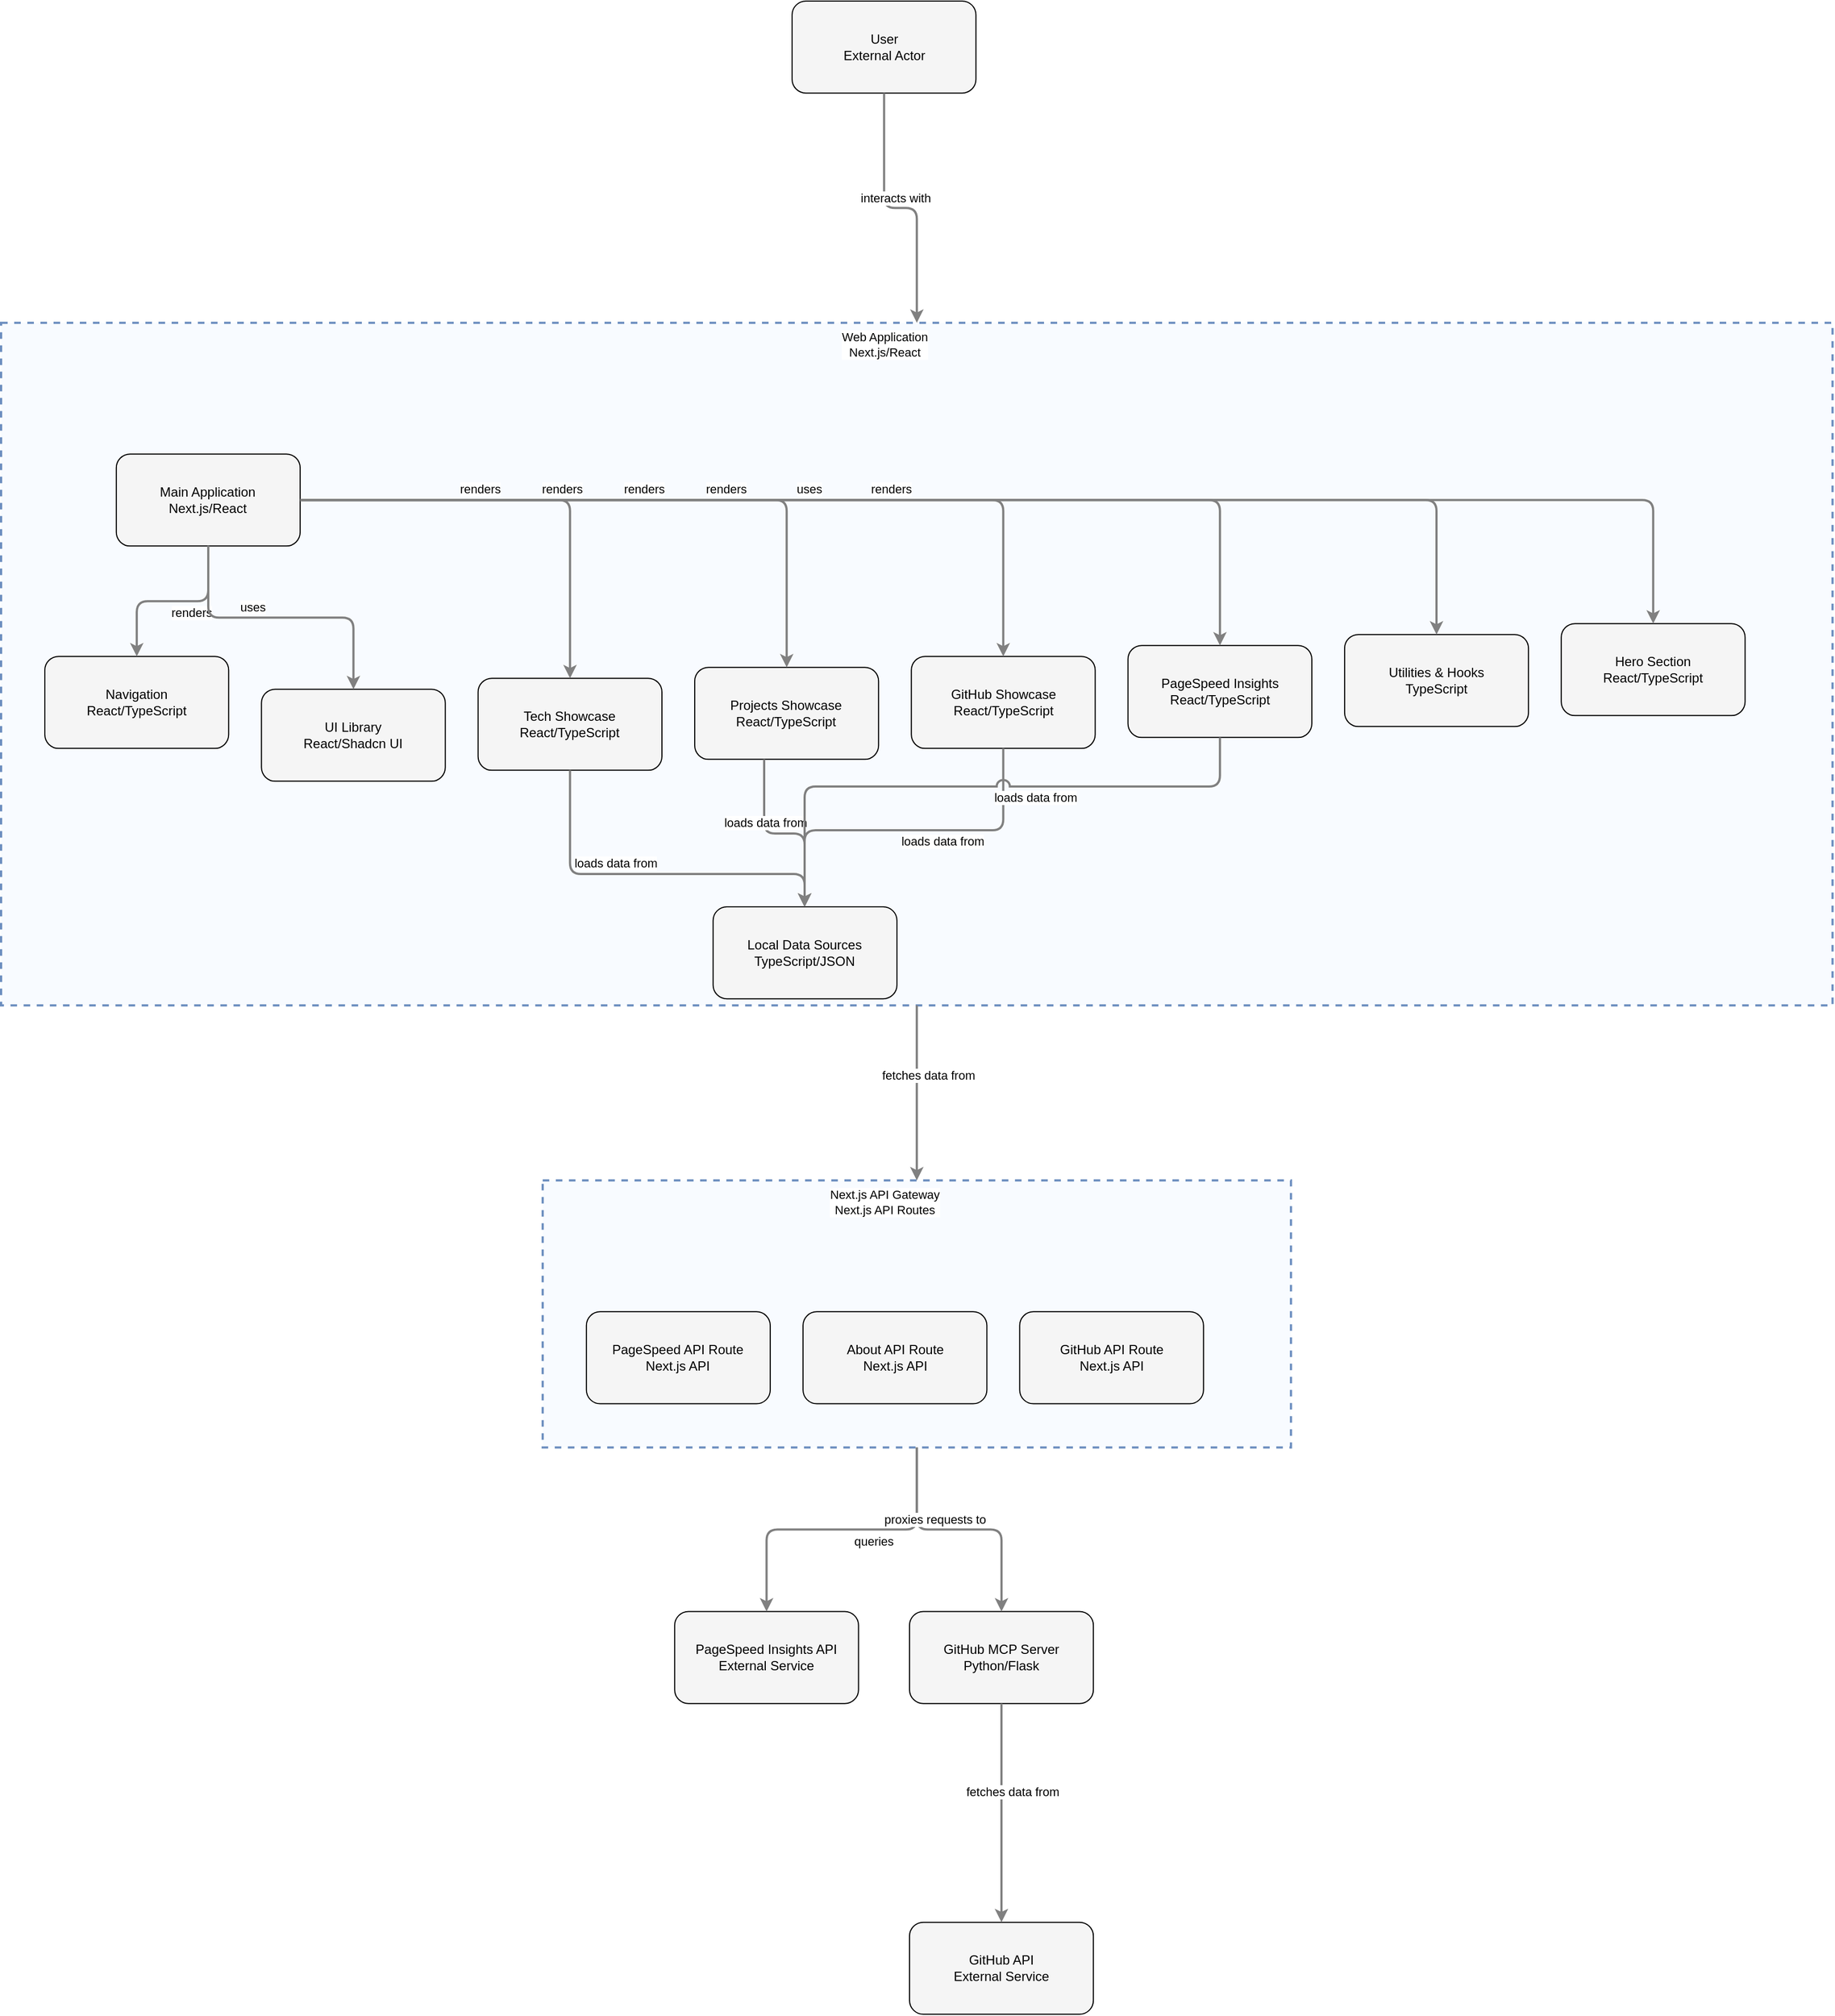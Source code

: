 <mxfile>
    <diagram id="codeviz-diagram" name="System Diagram">
        <mxGraphModel dx="1491" dy="867" grid="1" gridSize="10" guides="1" tooltips="1" connect="1" arrows="1" fold="1" page="1" pageScale="1" pageWidth="1169" pageHeight="827" math="0" shadow="0">
            <root>
                <mxCell id="0"/>
                <mxCell id="1" parent="0"/>
                <mxCell id="1052" value="" style="html=1;whiteSpace=wrap;container=1;fillColor=#dae8fc;strokeColor=#6c8ebf;dashed=1;fillOpacity=20;strokeWidth=2;containerType=none;recursiveResize=0;movable=1;resizable=1;autosize=0;dropTarget=0" parent="1" vertex="1">
                    <mxGeometry x="517.395" y="1090.158" width="684.473" height="244.079" as="geometry"/>
                </mxCell>
                <mxCell id="1067" value="About API Route&lt;br&gt;Next.js API" style="rounded=1;whiteSpace=wrap;html=1;fillColor=#f5f5f5" parent="1052" vertex="1">
                    <mxGeometry x="238.158" y="120" width="168.158" height="84.079" as="geometry"/>
                </mxCell>
                <mxCell id="1068" value="GitHub API Route&lt;br&gt;Next.js API" style="rounded=1;whiteSpace=wrap;html=1;fillColor=#f5f5f5" parent="1052" vertex="1">
                    <mxGeometry x="436.316" y="120" width="168.158" height="84.079" as="geometry"/>
                </mxCell>
                <mxCell id="1069" value="PageSpeed API Route&lt;br&gt;Next.js API" style="rounded=1;whiteSpace=wrap;html=1;fillColor=#f5f5f5" parent="1052" vertex="1">
                    <mxGeometry x="40" y="120" width="168.158" height="84.079" as="geometry"/>
                </mxCell>
                <mxCell id="1052_label" value="Next.js API Gateway&lt;br&gt;Next.js API Routes" style="edgeLabel;html=1;align=center;verticalAlign=middle;resizable=0;labelBackgroundColor=white;spacing=5" parent="1" vertex="1">
                    <mxGeometry x="525.395" y="1098.158" width="608.473" height="24" as="geometry"/>
                </mxCell>
                <mxCell id="1053" value="" style="html=1;whiteSpace=wrap;container=1;fillColor=#dae8fc;strokeColor=#6c8ebf;dashed=1;fillOpacity=20;strokeWidth=2;containerType=none;recursiveResize=0;movable=1;resizable=1;autosize=0;dropTarget=0" parent="1" vertex="1">
                    <mxGeometry x="22" y="306.079" width="1675.263" height="624.079" as="geometry"/>
                </mxCell>
                <mxCell id="1057" value="Main Application&lt;br&gt;Next.js/React" style="rounded=1;whiteSpace=wrap;html=1;fillColor=#f5f5f5" parent="1053" vertex="1">
                    <mxGeometry x="105.395" y="120" width="168.158" height="84.079" as="geometry"/>
                </mxCell>
                <mxCell id="1058" value="Navigation&lt;br&gt;React/TypeScript" style="rounded=1;whiteSpace=wrap;html=1;fillColor=#f5f5f5" parent="1053" vertex="1">
                    <mxGeometry x="40" y="305" width="168.158" height="84.079" as="geometry"/>
                </mxCell>
                <mxCell id="1059" value="Hero Section&lt;br&gt;React/TypeScript" style="rounded=1;whiteSpace=wrap;html=1;fillColor=#f5f5f5" parent="1053" vertex="1">
                    <mxGeometry x="1427.105" y="275" width="168.158" height="84.079" as="geometry"/>
                </mxCell>
                <mxCell id="1060" value="Projects Showcase&lt;br&gt;React/TypeScript" style="rounded=1;whiteSpace=wrap;html=1;fillColor=#f5f5f5" parent="1053" vertex="1">
                    <mxGeometry x="634.473" y="315" width="168.158" height="84.079" as="geometry"/>
                </mxCell>
                <mxCell id="1061" value="GitHub Showcase&lt;br&gt;React/TypeScript" style="rounded=1;whiteSpace=wrap;html=1;fillColor=#f5f5f5" parent="1053" vertex="1">
                    <mxGeometry x="832.631" y="305" width="168.158" height="84.079" as="geometry"/>
                </mxCell>
                <mxCell id="1062" value="PageSpeed Insights&lt;br&gt;React/TypeScript" style="rounded=1;whiteSpace=wrap;html=1;fillColor=#f5f5f5" parent="1053" vertex="1">
                    <mxGeometry x="1030.789" y="295" width="168.158" height="84.079" as="geometry"/>
                </mxCell>
                <mxCell id="1063" value="Tech Showcase&lt;br&gt;React/TypeScript" style="rounded=1;whiteSpace=wrap;html=1;fillColor=#f5f5f5" parent="1053" vertex="1">
                    <mxGeometry x="436.316" y="325" width="168.158" height="84.079" as="geometry"/>
                </mxCell>
                <mxCell id="1064" value="Local Data Sources&lt;br&gt;TypeScript/JSON" style="rounded=1;whiteSpace=wrap;html=1;fillColor=#f5f5f5" parent="1053" vertex="1">
                    <mxGeometry x="651.289" y="533.92" width="168.158" height="84.079" as="geometry"/>
                </mxCell>
                <mxCell id="1065" value="UI Library&lt;br&gt;React/Shadcn UI" style="rounded=1;whiteSpace=wrap;html=1;fillColor=#f5f5f5" parent="1053" vertex="1">
                    <mxGeometry x="238.158" y="335" width="168.158" height="84.079" as="geometry"/>
                </mxCell>
                <mxCell id="1066" value="Utilities &amp;amp; Hooks&lt;br&gt;TypeScript" style="rounded=1;whiteSpace=wrap;html=1;fillColor=#f5f5f5" parent="1053" vertex="1">
                    <mxGeometry x="1228.947" y="285" width="168.158" height="84.079" as="geometry"/>
                </mxCell>
                <mxCell id="1053_label" value="Web Application&lt;br&gt;Next.js/React" style="edgeLabel;html=1;align=center;verticalAlign=middle;resizable=0;labelBackgroundColor=white;spacing=5" parent="1" vertex="1">
                    <mxGeometry x="30" y="314.079" width="1599.263" height="24" as="geometry"/>
                </mxCell>
                <mxCell id="1054" value="User&lt;br&gt;External Actor" style="rounded=1;whiteSpace=wrap;html=1;fillColor=#f5f5f5" parent="1" vertex="1">
                    <mxGeometry x="745.552" y="12" width="168.158" height="84.079" as="geometry"/>
                </mxCell>
                <mxCell id="1055" value="GitHub API&lt;br&gt;External Service" style="rounded=1;whiteSpace=wrap;html=1;fillColor=#f5f5f5" parent="1" vertex="1">
                    <mxGeometry x="852.965" y="1768.316" width="168.158" height="84.079" as="geometry"/>
                </mxCell>
                <mxCell id="1056" value="PageSpeed Insights API&lt;br&gt;External Service" style="rounded=1;whiteSpace=wrap;html=1;fillColor=#f5f5f5" parent="1" vertex="1">
                    <mxGeometry x="638.14" y="1484.237" width="168.158" height="84.079" as="geometry"/>
                </mxCell>
                <mxCell id="1070" value="GitHub MCP Server&lt;br&gt;Python/Flask" style="rounded=1;whiteSpace=wrap;html=1;fillColor=#f5f5f5" parent="1" vertex="1">
                    <mxGeometry x="852.965" y="1484.237" width="168.158" height="84.079" as="geometry"/>
                </mxCell>
                <mxCell id="edge-14" style="edgeStyle=orthogonalEdgeStyle;rounded=1;orthogonalLoop=1;jettySize=auto;html=1;strokeColor=#808080;strokeWidth=2;jumpStyle=arc;jumpSize=10;spacing=15;labelBackgroundColor=white;labelBorderColor=none" parent="1" source="1053" target="1052" edge="1">
                    <mxGeometry relative="1" as="geometry"/>
                </mxCell>
                <mxCell id="edge-14_label" value="fetches data from" style="edgeLabel;html=1;align=center;verticalAlign=middle;resizable=0;points=[];" parent="edge-14" vertex="1" connectable="0">
                    <mxGeometry x="-0.2" y="10" relative="1" as="geometry">
                        <mxPoint as="offset"/>
                    </mxGeometry>
                </mxCell>
                <mxCell id="edge-13" style="edgeStyle=orthogonalEdgeStyle;rounded=1;orthogonalLoop=1;jettySize=auto;html=1;strokeColor=#808080;strokeWidth=2;jumpStyle=arc;jumpSize=10;spacing=15;labelBackgroundColor=white;labelBorderColor=none" parent="1" source="1054" target="1053" edge="1">
                    <mxGeometry relative="1" as="geometry"/>
                </mxCell>
                <mxCell id="edge-13_label" value="interacts with" style="edgeLabel;html=1;align=center;verticalAlign=middle;resizable=0;points=[];" parent="edge-13" vertex="1" connectable="0">
                    <mxGeometry x="-0.2" y="10" relative="1" as="geometry">
                        <mxPoint as="offset"/>
                    </mxGeometry>
                </mxCell>
                <mxCell id="edge-17" style="edgeStyle=orthogonalEdgeStyle;rounded=1;orthogonalLoop=1;jettySize=auto;html=1;strokeColor=#808080;strokeWidth=2;jumpStyle=arc;jumpSize=10;spacing=15;labelBackgroundColor=white;labelBorderColor=none" parent="1" source="1070" target="1055" edge="1">
                    <mxGeometry relative="1" as="geometry"/>
                </mxCell>
                <mxCell id="edge-17_label" value="fetches data from" style="edgeLabel;html=1;align=center;verticalAlign=middle;resizable=0;points=[];" parent="edge-17" vertex="1" connectable="0">
                    <mxGeometry x="-0.2" y="10" relative="1" as="geometry">
                        <mxPoint as="offset"/>
                    </mxGeometry>
                </mxCell>
                <mxCell id="edge-16" style="edgeStyle=orthogonalEdgeStyle;rounded=1;orthogonalLoop=1;jettySize=auto;html=1;strokeColor=#808080;strokeWidth=2;jumpStyle=arc;jumpSize=10;spacing=15;labelBackgroundColor=white;labelBorderColor=none" parent="1" source="1052" target="1056" edge="1">
                    <mxGeometry relative="1" as="geometry"/>
                </mxCell>
                <mxCell id="edge-16_label" value="queries" style="edgeLabel;html=1;align=center;verticalAlign=middle;resizable=0;points=[];" parent="edge-16" vertex="1" connectable="0">
                    <mxGeometry x="-0.2" y="10" relative="1" as="geometry">
                        <mxPoint as="offset"/>
                    </mxGeometry>
                </mxCell>
                <mxCell id="edge-15" style="edgeStyle=orthogonalEdgeStyle;rounded=1;orthogonalLoop=1;jettySize=auto;html=1;strokeColor=#808080;strokeWidth=2;jumpStyle=arc;jumpSize=10;spacing=15;labelBackgroundColor=white;labelBorderColor=none" parent="1" source="1052" target="1070" edge="1">
                    <mxGeometry relative="1" as="geometry"/>
                </mxCell>
                <mxCell id="edge-15_label" value="proxies requests to" style="edgeLabel;html=1;align=center;verticalAlign=middle;resizable=0;points=[];" parent="edge-15" vertex="1" connectable="0">
                    <mxGeometry x="-0.2" y="10" relative="1" as="geometry">
                        <mxPoint as="offset"/>
                    </mxGeometry>
                </mxCell>
                <mxCell id="edge-1" style="edgeStyle=orthogonalEdgeStyle;rounded=1;orthogonalLoop=1;jettySize=auto;html=1;strokeColor=#808080;strokeWidth=2;jumpStyle=arc;jumpSize=10;spacing=15;labelBackgroundColor=white;labelBorderColor=none" parent="1" source="1057" target="1058" edge="1">
                    <mxGeometry relative="1" as="geometry"/>
                </mxCell>
                <mxCell id="edge-1_label" value="renders" style="edgeLabel;html=1;align=center;verticalAlign=middle;resizable=0;points=[];" parent="edge-1" vertex="1" connectable="0">
                    <mxGeometry x="-0.2" y="10" relative="1" as="geometry">
                        <mxPoint as="offset"/>
                    </mxGeometry>
                </mxCell>
                <mxCell id="edge-2" style="edgeStyle=orthogonalEdgeStyle;rounded=1;orthogonalLoop=1;jettySize=auto;html=1;strokeColor=#808080;strokeWidth=2;jumpStyle=arc;jumpSize=10;spacing=15;labelBackgroundColor=white;labelBorderColor=none" parent="1" source="1057" target="1059" edge="1">
                    <mxGeometry relative="1" as="geometry"/>
                </mxCell>
                <mxCell id="edge-2_label" value="renders" style="edgeLabel;html=1;align=center;verticalAlign=middle;resizable=0;points=[];" parent="edge-2" vertex="1" connectable="0">
                    <mxGeometry x="-0.2" y="10" relative="1" as="geometry">
                        <mxPoint as="offset"/>
                    </mxGeometry>
                </mxCell>
                <mxCell id="edge-3" style="edgeStyle=orthogonalEdgeStyle;rounded=1;orthogonalLoop=1;jettySize=auto;html=1;strokeColor=#808080;strokeWidth=2;jumpStyle=arc;jumpSize=10;spacing=15;labelBackgroundColor=white;labelBorderColor=none" parent="1" source="1057" target="1060" edge="1">
                    <mxGeometry relative="1" as="geometry"/>
                </mxCell>
                <mxCell id="edge-3_label" value="renders" style="edgeLabel;html=1;align=center;verticalAlign=middle;resizable=0;points=[];" parent="edge-3" vertex="1" connectable="0">
                    <mxGeometry x="-0.2" y="10" relative="1" as="geometry">
                        <mxPoint as="offset"/>
                    </mxGeometry>
                </mxCell>
                <mxCell id="edge-4" style="edgeStyle=orthogonalEdgeStyle;rounded=1;orthogonalLoop=1;jettySize=auto;html=1;strokeColor=#808080;strokeWidth=2;jumpStyle=arc;jumpSize=10;spacing=15;labelBackgroundColor=white;labelBorderColor=none" parent="1" source="1057" target="1061" edge="1">
                    <mxGeometry relative="1" as="geometry"/>
                </mxCell>
                <mxCell id="edge-4_label" value="renders" style="edgeLabel;html=1;align=center;verticalAlign=middle;resizable=0;points=[];" parent="edge-4" vertex="1" connectable="0">
                    <mxGeometry x="-0.2" y="10" relative="1" as="geometry">
                        <mxPoint as="offset"/>
                    </mxGeometry>
                </mxCell>
                <mxCell id="edge-5" style="edgeStyle=orthogonalEdgeStyle;rounded=1;orthogonalLoop=1;jettySize=auto;html=1;strokeColor=#808080;strokeWidth=2;jumpStyle=arc;jumpSize=10;spacing=15;labelBackgroundColor=white;labelBorderColor=none" parent="1" source="1057" target="1062" edge="1">
                    <mxGeometry relative="1" as="geometry"/>
                </mxCell>
                <mxCell id="edge-5_label" value="renders" style="edgeLabel;html=1;align=center;verticalAlign=middle;resizable=0;points=[];" parent="edge-5" vertex="1" connectable="0">
                    <mxGeometry x="-0.2" y="10" relative="1" as="geometry">
                        <mxPoint as="offset"/>
                    </mxGeometry>
                </mxCell>
                <mxCell id="edge-6" style="edgeStyle=orthogonalEdgeStyle;rounded=1;orthogonalLoop=1;jettySize=auto;html=1;strokeColor=#808080;strokeWidth=2;jumpStyle=arc;jumpSize=10;spacing=15;labelBackgroundColor=white;labelBorderColor=none" parent="1" source="1057" target="1063" edge="1">
                    <mxGeometry relative="1" as="geometry"/>
                </mxCell>
                <mxCell id="edge-6_label" value="renders" style="edgeLabel;html=1;align=center;verticalAlign=middle;resizable=0;points=[];" parent="edge-6" vertex="1" connectable="0">
                    <mxGeometry x="-0.2" y="10" relative="1" as="geometry">
                        <mxPoint as="offset"/>
                    </mxGeometry>
                </mxCell>
                <mxCell id="edge-7" style="edgeStyle=orthogonalEdgeStyle;rounded=1;orthogonalLoop=1;jettySize=auto;html=1;strokeColor=#808080;strokeWidth=2;jumpStyle=arc;jumpSize=10;spacing=15;labelBackgroundColor=white;labelBorderColor=none" parent="1" source="1057" target="1065" edge="1">
                    <mxGeometry relative="1" as="geometry"/>
                </mxCell>
                <mxCell id="edge-7_label" value="uses" style="edgeLabel;html=1;align=center;verticalAlign=middle;resizable=0;points=[];" parent="edge-7" vertex="1" connectable="0">
                    <mxGeometry x="-0.2" y="10" relative="1" as="geometry">
                        <mxPoint as="offset"/>
                    </mxGeometry>
                </mxCell>
                <mxCell id="edge-8" style="edgeStyle=orthogonalEdgeStyle;rounded=1;orthogonalLoop=1;jettySize=auto;html=1;strokeColor=#808080;strokeWidth=2;jumpStyle=arc;jumpSize=10;spacing=15;labelBackgroundColor=white;labelBorderColor=none" parent="1" source="1057" target="1066" edge="1">
                    <mxGeometry relative="1" as="geometry"/>
                </mxCell>
                <mxCell id="edge-8_label" value="uses" style="edgeLabel;html=1;align=center;verticalAlign=middle;resizable=0;points=[];" parent="edge-8" vertex="1" connectable="0">
                    <mxGeometry x="-0.2" y="10" relative="1" as="geometry">
                        <mxPoint as="offset"/>
                    </mxGeometry>
                </mxCell>
                <mxCell id="edge-9" style="edgeStyle=orthogonalEdgeStyle;rounded=1;orthogonalLoop=1;jettySize=auto;html=1;strokeColor=#808080;strokeWidth=2;jumpStyle=arc;jumpSize=10;spacing=15;labelBackgroundColor=white;labelBorderColor=none" parent="1" source="1060" target="1064" edge="1">
                    <mxGeometry relative="1" as="geometry">
                        <Array as="points">
                            <mxPoint x="720" y="773"/>
                            <mxPoint x="757" y="773"/>
                        </Array>
                    </mxGeometry>
                </mxCell>
                <mxCell id="edge-9_label" value="loads data from" style="edgeLabel;html=1;align=center;verticalAlign=middle;resizable=0;points=[];" parent="edge-9" vertex="1" connectable="0">
                    <mxGeometry x="-0.2" y="10" relative="1" as="geometry">
                        <mxPoint as="offset"/>
                    </mxGeometry>
                </mxCell>
                <mxCell id="edge-10" style="edgeStyle=orthogonalEdgeStyle;rounded=1;orthogonalLoop=1;jettySize=auto;html=1;strokeColor=#808080;strokeWidth=2;jumpStyle=arc;jumpSize=10;spacing=15;labelBackgroundColor=white;labelBorderColor=none" parent="1" source="1061" target="1064" edge="1">
                    <mxGeometry relative="1" as="geometry">
                        <Array as="points">
                            <mxPoint x="939" y="770"/>
                            <mxPoint x="757" y="770"/>
                        </Array>
                    </mxGeometry>
                </mxCell>
                <mxCell id="edge-10_label" value="loads data from" style="edgeLabel;html=1;align=center;verticalAlign=middle;resizable=0;points=[];" parent="edge-10" vertex="1" connectable="0">
                    <mxGeometry x="-0.2" y="10" relative="1" as="geometry">
                        <mxPoint as="offset"/>
                    </mxGeometry>
                </mxCell>
                <mxCell id="edge-11" style="edgeStyle=orthogonalEdgeStyle;rounded=1;orthogonalLoop=1;jettySize=auto;html=1;strokeColor=#808080;strokeWidth=2;jumpStyle=arc;jumpSize=10;spacing=15;labelBackgroundColor=white;labelBorderColor=none" parent="1" source="1062" target="1064" edge="1">
                    <mxGeometry relative="1" as="geometry">
                        <Array as="points">
                            <mxPoint x="1137" y="730"/>
                            <mxPoint x="757" y="730"/>
                        </Array>
                    </mxGeometry>
                </mxCell>
                <mxCell id="edge-11_label" value="loads data from" style="edgeLabel;html=1;align=center;verticalAlign=middle;resizable=0;points=[];" parent="edge-11" vertex="1" connectable="0">
                    <mxGeometry x="-0.2" y="10" relative="1" as="geometry">
                        <mxPoint as="offset"/>
                    </mxGeometry>
                </mxCell>
                <mxCell id="edge-12" style="edgeStyle=orthogonalEdgeStyle;rounded=1;orthogonalLoop=1;jettySize=auto;html=1;strokeColor=#808080;strokeWidth=2;jumpStyle=arc;jumpSize=10;spacing=15;labelBackgroundColor=white;labelBorderColor=none" parent="1" source="1063" target="1064" edge="1">
                    <mxGeometry relative="1" as="geometry">
                        <Array as="points">
                            <mxPoint x="542" y="810"/>
                            <mxPoint x="757" y="810"/>
                        </Array>
                    </mxGeometry>
                </mxCell>
                <mxCell id="edge-12_label" value="loads data from" style="edgeLabel;html=1;align=center;verticalAlign=middle;resizable=0;points=[];" parent="edge-12" vertex="1" connectable="0">
                    <mxGeometry x="-0.2" y="10" relative="1" as="geometry">
                        <mxPoint as="offset"/>
                    </mxGeometry>
                </mxCell>
            </root>
        </mxGraphModel>
    </diagram>
</mxfile>